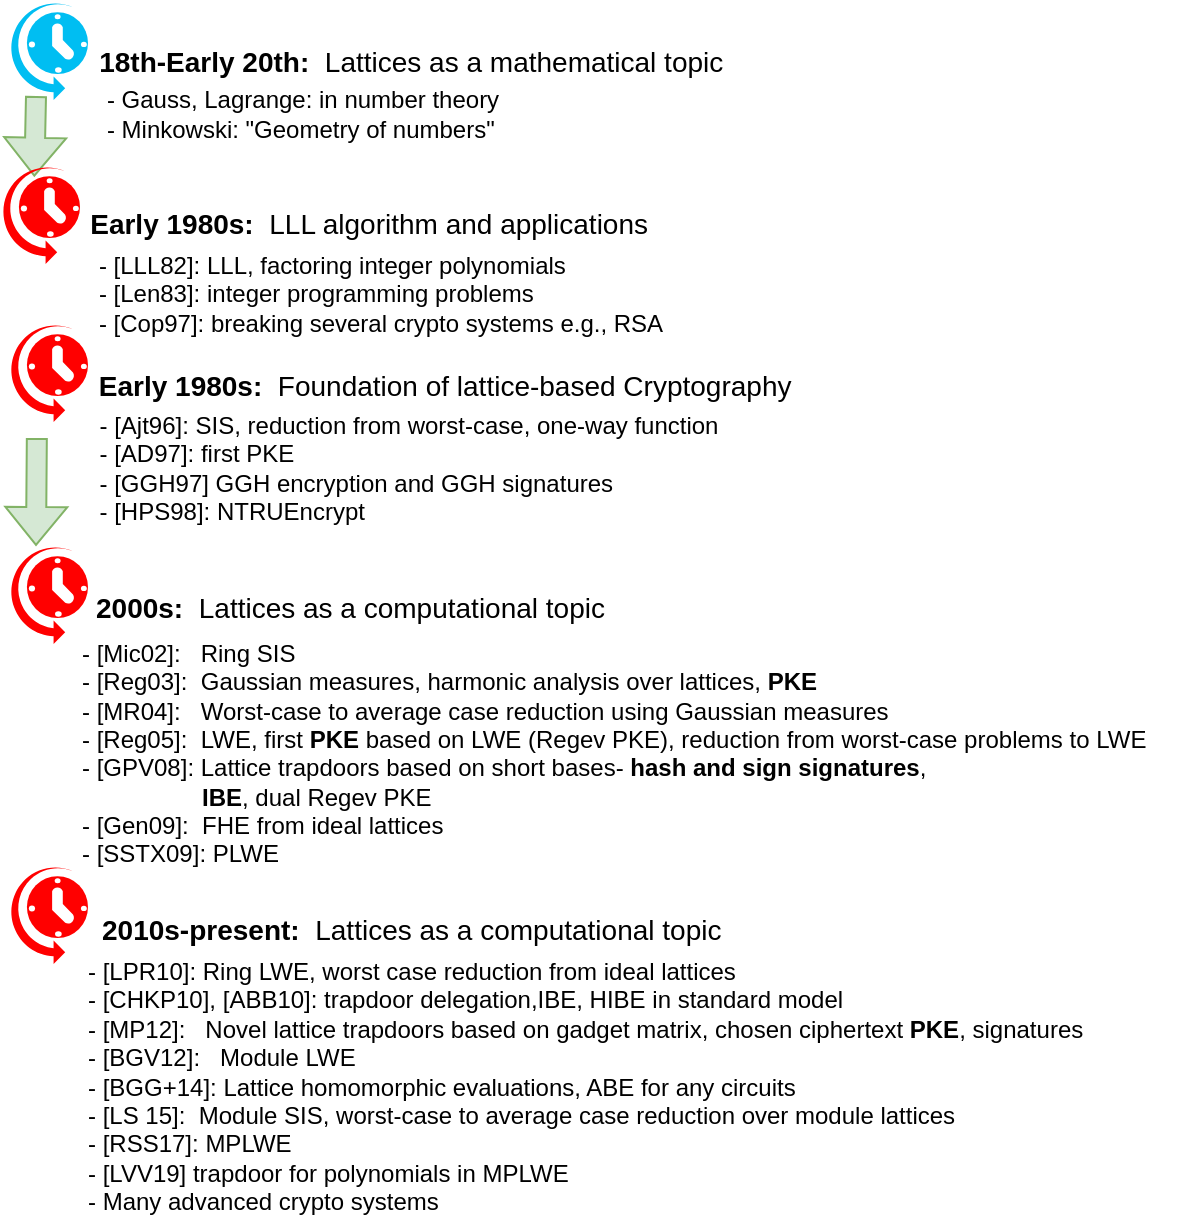 <mxfile version="17.4.0" type="github">
  <diagram id="xunmXSSXhzcm69lFybiw" name="Page-1">
    <mxGraphModel dx="786" dy="545" grid="1" gridSize="10" guides="1" tooltips="1" connect="1" arrows="1" fold="1" page="1" pageScale="1" pageWidth="827" pageHeight="1169" math="0" shadow="0">
      <root>
        <mxCell id="0" />
        <mxCell id="1" parent="0" />
        <mxCell id="XsHCE-pi_SLKDP9s6OUL-1" value="" style="verticalLabelPosition=bottom;html=1;verticalAlign=top;align=center;strokeColor=none;fillColor=#00BEF2;shape=mxgraph.azure.scheduler;pointerEvents=1;" vertex="1" parent="1">
          <mxGeometry x="76" y="210" width="40" height="50" as="geometry" />
        </mxCell>
        <mxCell id="XsHCE-pi_SLKDP9s6OUL-2" value="&lt;font style=&quot;font-size: 14px&quot;&gt;&lt;b&gt;18th-Early 20th:&lt;/b&gt; &amp;nbsp;Lattices as a mathematical topic &amp;nbsp;&lt;/font&gt;" style="text;html=1;align=center;verticalAlign=middle;resizable=0;points=[];autosize=1;strokeColor=none;fillColor=none;" vertex="1" parent="1">
          <mxGeometry x="111" y="231" width="340" height="20" as="geometry" />
        </mxCell>
        <mxCell id="XsHCE-pi_SLKDP9s6OUL-3" value="" style="shape=flexArrow;endArrow=classic;html=1;rounded=0;fontSize=14;fillColor=#d5e8d4;strokeColor=#82b366;entryX=0.429;entryY=0.127;entryDx=0;entryDy=0;entryPerimeter=0;" edge="1" parent="1">
          <mxGeometry width="50" height="50" relative="1" as="geometry">
            <mxPoint x="90" y="258" as="sourcePoint" />
            <mxPoint x="89.16" y="298.35" as="targetPoint" />
          </mxGeometry>
        </mxCell>
        <mxCell id="XsHCE-pi_SLKDP9s6OUL-4" value="" style="verticalLabelPosition=bottom;html=1;verticalAlign=top;align=center;strokeColor=none;fillColor=#FF0000;shape=mxgraph.azure.scheduler;pointerEvents=1;" vertex="1" parent="1">
          <mxGeometry x="72" y="292" width="40" height="50" as="geometry" />
        </mxCell>
        <mxCell id="XsHCE-pi_SLKDP9s6OUL-5" value="&lt;font style=&quot;font-size: 14px&quot;&gt;&lt;b&gt;Early 1980s:&lt;/b&gt; &amp;nbsp;LLL algorithm and applications&amp;nbsp;&lt;/font&gt;" style="text;html=1;align=center;verticalAlign=middle;resizable=0;points=[];autosize=1;strokeColor=none;fillColor=none;" vertex="1" parent="1">
          <mxGeometry x="108" y="312" width="300" height="20" as="geometry" />
        </mxCell>
        <mxCell id="XsHCE-pi_SLKDP9s6OUL-6" value="" style="shape=flexArrow;endArrow=classic;html=1;rounded=0;fontSize=14;fillColor=#d5e8d4;strokeColor=#82b366;" edge="1" parent="1">
          <mxGeometry width="50" height="50" relative="1" as="geometry">
            <mxPoint x="90.42" y="429" as="sourcePoint" />
            <mxPoint x="90.0" y="483" as="targetPoint" />
          </mxGeometry>
        </mxCell>
        <mxCell id="XsHCE-pi_SLKDP9s6OUL-7" value="" style="verticalLabelPosition=bottom;html=1;verticalAlign=top;align=center;strokeColor=none;fillColor=#FF0000;shape=mxgraph.azure.scheduler;pointerEvents=1;" vertex="1" parent="1">
          <mxGeometry x="76" y="371" width="40" height="50" as="geometry" />
        </mxCell>
        <mxCell id="XsHCE-pi_SLKDP9s6OUL-8" value="&lt;font style=&quot;font-size: 14px&quot;&gt;&lt;b&gt;Early 1980s:&lt;/b&gt; &amp;nbsp;Foundation of lattice-based Cryptography&amp;nbsp;&lt;/font&gt;" style="text;html=1;align=center;verticalAlign=middle;resizable=0;points=[];autosize=1;strokeColor=none;fillColor=none;" vertex="1" parent="1">
          <mxGeometry x="111" y="393" width="370" height="20" as="geometry" />
        </mxCell>
        <mxCell id="XsHCE-pi_SLKDP9s6OUL-9" value="&lt;font style=&quot;font-size: 12px&quot;&gt;- Gauss, Lagrange: in number theory&lt;br&gt;&lt;div style=&quot;text-align: left&quot;&gt;- Minkowski: &quot;Geometry of numbers&quot;&lt;/div&gt;&lt;/font&gt;" style="text;html=1;align=center;verticalAlign=middle;resizable=0;points=[];autosize=1;strokeColor=none;fillColor=none;fontSize=14;" vertex="1" parent="1">
          <mxGeometry x="118" y="246" width="210" height="40" as="geometry" />
        </mxCell>
        <mxCell id="XsHCE-pi_SLKDP9s6OUL-10" value="&lt;div style=&quot;text-align: left&quot;&gt;- [Ajt96]: SIS, reduction from worst-case, one-way function&lt;/div&gt;&lt;div style=&quot;text-align: left&quot;&gt;- [AD97]: first PKE&lt;/div&gt;&lt;div style=&quot;text-align: left&quot;&gt;- [GGH97] GGH encryption and GGH signatures&lt;/div&gt;&lt;div style=&quot;text-align: left&quot;&gt;- [HPS98]: NTRUEncrypt&lt;/div&gt;" style="text;html=1;align=center;verticalAlign=middle;resizable=0;points=[];autosize=1;strokeColor=none;fillColor=none;fontSize=12;" vertex="1" parent="1">
          <mxGeometry x="116" y="414" width="320" height="60" as="geometry" />
        </mxCell>
        <mxCell id="XsHCE-pi_SLKDP9s6OUL-11" value="" style="verticalLabelPosition=bottom;html=1;verticalAlign=top;align=center;strokeColor=none;fillColor=#FF0000;shape=mxgraph.azure.scheduler;pointerEvents=1;" vertex="1" parent="1">
          <mxGeometry x="76" y="482" width="40" height="50" as="geometry" />
        </mxCell>
        <mxCell id="XsHCE-pi_SLKDP9s6OUL-12" value="&lt;font style=&quot;font-size: 14px&quot;&gt;&lt;b&gt;2000s:&lt;/b&gt; &amp;nbsp;Lattices as a computational topic &amp;nbsp;&lt;/font&gt;" style="text;html=1;align=left;verticalAlign=middle;resizable=0;points=[];autosize=1;strokeColor=none;fillColor=none;" vertex="1" parent="1">
          <mxGeometry x="118" y="504" width="280" height="20" as="geometry" />
        </mxCell>
        <mxCell id="XsHCE-pi_SLKDP9s6OUL-13" value="&lt;div&gt;- [Mic02]: &amp;nbsp; Ring SIS&lt;/div&gt;&lt;div&gt;- [Reg03]: &amp;nbsp;Gaussian measures, harmonic analysis over lattices, &lt;b&gt;PKE&lt;/b&gt;&lt;/div&gt;&lt;div&gt;- [MR04]: &amp;nbsp; Worst-case to average case reduction using Gaussian measures&lt;/div&gt;&lt;div&gt;- [Reg05]: &amp;nbsp;LWE, first &lt;b&gt;PKE &lt;/b&gt;based on LWE (Regev PKE), reduction from worst-case problems to LWE&lt;/div&gt;&lt;div&gt;- [GPV08]: Lattice trapdoors based on short bases- &lt;b&gt;hash and sign signatures&lt;/b&gt;,&lt;/div&gt;&lt;div&gt;&lt;b&gt;&amp;nbsp; &amp;nbsp; &amp;nbsp; &amp;nbsp; &amp;nbsp; &amp;nbsp; &amp;nbsp; &amp;nbsp; &amp;nbsp; IBE&lt;/b&gt;, dual Regev PKE&lt;/div&gt;&lt;div&gt;- [Gen09]: &amp;nbsp;FHE from ideal lattices&lt;/div&gt;&lt;div&gt;- [SSTX09]: PLWE&lt;/div&gt;&lt;div&gt;&lt;br&gt;&lt;/div&gt;" style="text;html=1;align=left;verticalAlign=middle;resizable=0;points=[];autosize=1;strokeColor=none;fillColor=none;fontSize=12;" vertex="1" parent="1">
          <mxGeometry x="111" y="529" width="550" height="130" as="geometry" />
        </mxCell>
        <mxCell id="XsHCE-pi_SLKDP9s6OUL-15" value="" style="verticalLabelPosition=bottom;html=1;verticalAlign=top;align=center;strokeColor=none;fillColor=#FF0000;shape=mxgraph.azure.scheduler;pointerEvents=1;" vertex="1" parent="1">
          <mxGeometry x="76" y="642" width="40" height="50" as="geometry" />
        </mxCell>
        <mxCell id="XsHCE-pi_SLKDP9s6OUL-16" value="&lt;font style=&quot;font-size: 14px&quot;&gt;&lt;b&gt;2010s-present:&lt;/b&gt; &amp;nbsp;Lattices as a computational topic &amp;nbsp;&lt;/font&gt;" style="text;html=1;align=left;verticalAlign=middle;resizable=0;points=[];autosize=1;strokeColor=none;fillColor=none;" vertex="1" parent="1">
          <mxGeometry x="121" y="665" width="330" height="20" as="geometry" />
        </mxCell>
        <mxCell id="XsHCE-pi_SLKDP9s6OUL-17" value="&lt;div style=&quot;color: rgb(0 , 0 , 0) ; font-family: &amp;#34;helvetica&amp;#34; ; font-size: 12px ; font-style: normal ; font-weight: normal ; letter-spacing: normal ; text-align: left ; text-indent: 0px ; text-transform: none ; word-spacing: 0px ; text-decoration: none&quot;&gt;&lt;span class=&quot;Apple-converted-space&quot;&gt;-&amp;nbsp;&lt;/span&gt;[LPR10]: Ring LWE, worst case reduction from ideal lattices&lt;br&gt;&lt;/div&gt;&lt;div style=&quot;color: rgb(0 , 0 , 0) ; font-family: &amp;#34;helvetica&amp;#34; ; font-size: 12px ; font-style: normal ; font-weight: normal ; letter-spacing: normal ; text-align: left ; text-indent: 0px ; text-transform: none ; word-spacing: 0px ; text-decoration: none&quot;&gt;- [CHKP10], [ABB10]: trapdoor delegation,IBE, HIBE in standard model&amp;nbsp;&lt;/div&gt;&lt;div style=&quot;color: rgb(0 , 0 , 0) ; font-family: &amp;#34;helvetica&amp;#34; ; font-size: 12px ; font-style: normal ; font-weight: normal ; letter-spacing: normal ; text-align: left ; text-indent: 0px ; text-transform: none ; word-spacing: 0px ; text-decoration: none&quot;&gt;- [MP12]: &amp;nbsp; Novel lattice trapdoors based on gadget matrix, chosen ciphertext&amp;nbsp;&lt;b&gt;PKE&lt;/b&gt;, signatures&lt;/div&gt;&lt;div style=&quot;color: rgb(0 , 0 , 0) ; font-family: &amp;#34;helvetica&amp;#34; ; font-size: 12px ; font-style: normal ; font-weight: normal ; letter-spacing: normal ; text-align: left ; text-indent: 0px ; text-transform: none ; word-spacing: 0px ; text-decoration: none&quot;&gt;- [BGV12]: &amp;nbsp; Module LWE&lt;/div&gt;&lt;div style=&quot;color: rgb(0 , 0 , 0) ; font-family: &amp;#34;helvetica&amp;#34; ; font-size: 12px ; font-style: normal ; font-weight: normal ; letter-spacing: normal ; text-align: left ; text-indent: 0px ; text-transform: none ; word-spacing: 0px ; text-decoration: none&quot;&gt;- [BGG+14]: Lattice homomorphic evaluations, ABE for any circuits&amp;nbsp;&lt;/div&gt;&lt;div style=&quot;color: rgb(0 , 0 , 0) ; font-family: &amp;#34;helvetica&amp;#34; ; font-size: 12px ; font-style: normal ; font-weight: normal ; letter-spacing: normal ; text-align: left ; text-indent: 0px ; text-transform: none ; word-spacing: 0px ; text-decoration: none&quot;&gt;- [LS 15]: &amp;nbsp;Module SIS, worst-case to average case reduction over module lattices&lt;/div&gt;&lt;div style=&quot;color: rgb(0 , 0 , 0) ; font-family: &amp;#34;helvetica&amp;#34; ; font-size: 12px ; font-style: normal ; font-weight: normal ; letter-spacing: normal ; text-align: left ; text-indent: 0px ; text-transform: none ; word-spacing: 0px ; text-decoration: none&quot;&gt;- [RSS17]: MPLWE&lt;/div&gt;&lt;div style=&quot;color: rgb(0 , 0 , 0) ; font-family: &amp;#34;helvetica&amp;#34; ; font-size: 12px ; font-style: normal ; font-weight: normal ; letter-spacing: normal ; text-align: left ; text-indent: 0px ; text-transform: none ; word-spacing: 0px ; text-decoration: none&quot;&gt;- [LVV19] trapdoor for polynomials in MPLWE&lt;/div&gt;&lt;div style=&quot;color: rgb(0 , 0 , 0) ; font-family: &amp;#34;helvetica&amp;#34; ; font-size: 12px ; font-style: normal ; font-weight: normal ; letter-spacing: normal ; text-align: left ; text-indent: 0px ; text-transform: none ; word-spacing: 0px ; text-decoration: none&quot;&gt;- Many advanced crypto systems&lt;/div&gt;" style="text;whiteSpace=wrap;html=1;fontSize=12;" vertex="1" parent="1">
          <mxGeometry x="114" y="682" width="520" height="110" as="geometry" />
        </mxCell>
        <mxCell id="XsHCE-pi_SLKDP9s6OUL-18" value="&lt;div style=&quot;text-align: left&quot;&gt;- [LLL82]: LLL, factoring integer polynomials&lt;/div&gt;&lt;div style=&quot;text-align: left&quot;&gt;- [Len83]: integer programming problems&lt;/div&gt;&lt;div style=&quot;text-align: left&quot;&gt;- [Cop97]: breaking several crypto systems e.g., RSA&lt;/div&gt;" style="text;html=1;align=center;verticalAlign=middle;resizable=0;points=[];autosize=1;strokeColor=none;fillColor=none;fontSize=12;" vertex="1" parent="1">
          <mxGeometry x="112" y="332" width="300" height="50" as="geometry" />
        </mxCell>
      </root>
    </mxGraphModel>
  </diagram>
</mxfile>
